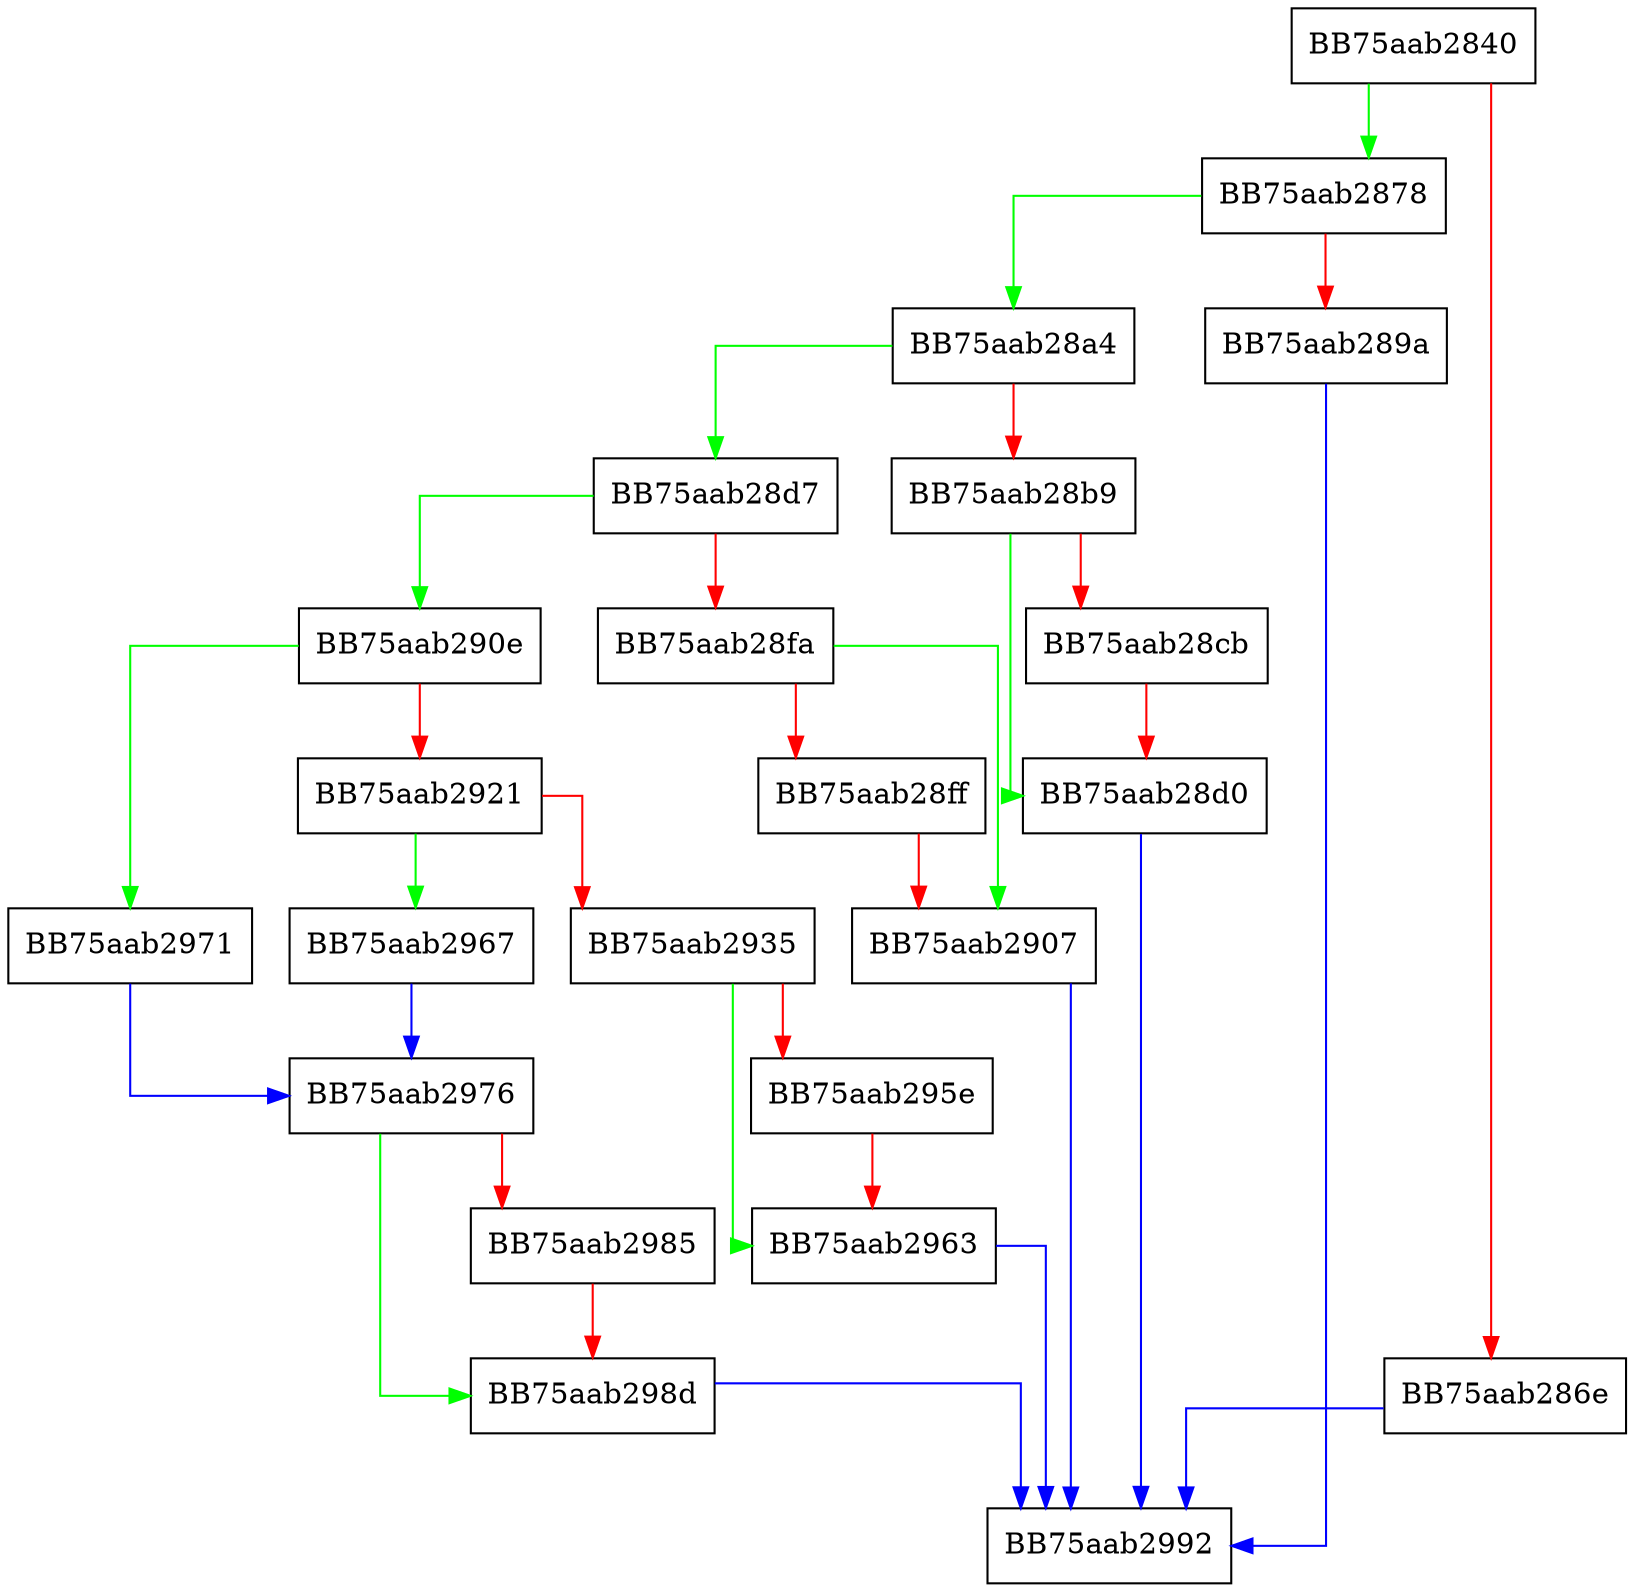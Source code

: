 digraph GetSecurityDescriptor {
  node [shape="box"];
  graph [splines=ortho];
  BB75aab2840 -> BB75aab2878 [color="green"];
  BB75aab2840 -> BB75aab286e [color="red"];
  BB75aab286e -> BB75aab2992 [color="blue"];
  BB75aab2878 -> BB75aab28a4 [color="green"];
  BB75aab2878 -> BB75aab289a [color="red"];
  BB75aab289a -> BB75aab2992 [color="blue"];
  BB75aab28a4 -> BB75aab28d7 [color="green"];
  BB75aab28a4 -> BB75aab28b9 [color="red"];
  BB75aab28b9 -> BB75aab28d0 [color="green"];
  BB75aab28b9 -> BB75aab28cb [color="red"];
  BB75aab28cb -> BB75aab28d0 [color="red"];
  BB75aab28d0 -> BB75aab2992 [color="blue"];
  BB75aab28d7 -> BB75aab290e [color="green"];
  BB75aab28d7 -> BB75aab28fa [color="red"];
  BB75aab28fa -> BB75aab2907 [color="green"];
  BB75aab28fa -> BB75aab28ff [color="red"];
  BB75aab28ff -> BB75aab2907 [color="red"];
  BB75aab2907 -> BB75aab2992 [color="blue"];
  BB75aab290e -> BB75aab2971 [color="green"];
  BB75aab290e -> BB75aab2921 [color="red"];
  BB75aab2921 -> BB75aab2967 [color="green"];
  BB75aab2921 -> BB75aab2935 [color="red"];
  BB75aab2935 -> BB75aab2963 [color="green"];
  BB75aab2935 -> BB75aab295e [color="red"];
  BB75aab295e -> BB75aab2963 [color="red"];
  BB75aab2963 -> BB75aab2992 [color="blue"];
  BB75aab2967 -> BB75aab2976 [color="blue"];
  BB75aab2971 -> BB75aab2976 [color="blue"];
  BB75aab2976 -> BB75aab298d [color="green"];
  BB75aab2976 -> BB75aab2985 [color="red"];
  BB75aab2985 -> BB75aab298d [color="red"];
  BB75aab298d -> BB75aab2992 [color="blue"];
}